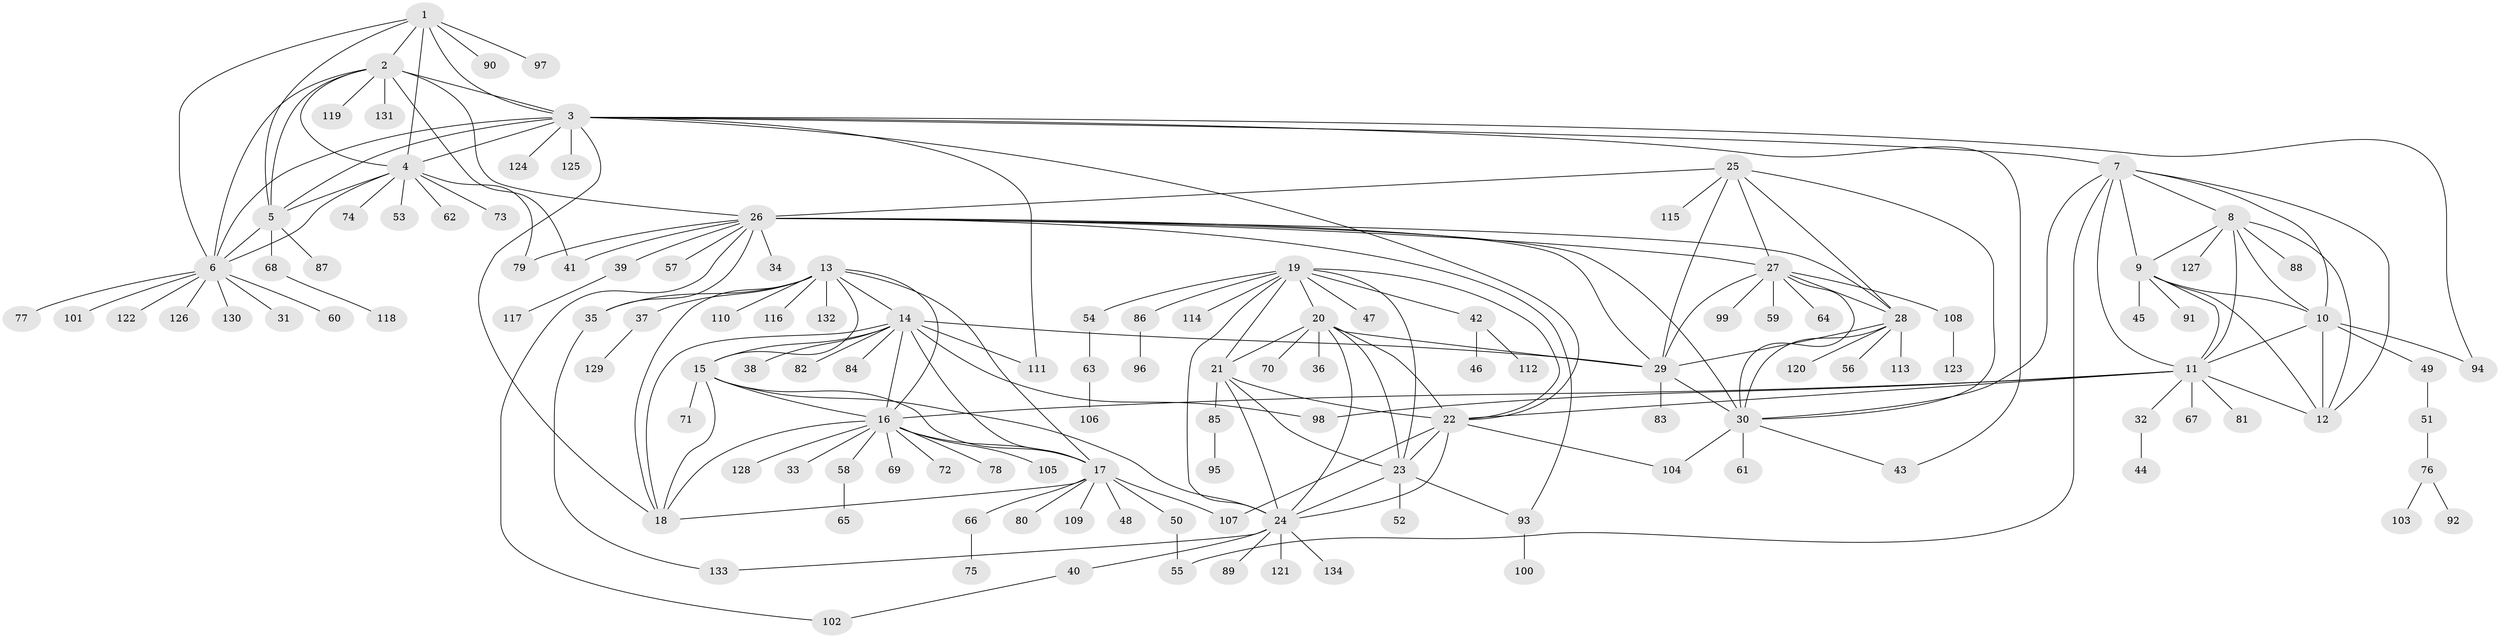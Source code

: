 // coarse degree distribution, {7: 0.024691358024691357, 5: 0.037037037037037035, 8: 0.07407407407407407, 2: 0.1728395061728395, 1: 0.5432098765432098, 10: 0.024691358024691357, 6: 0.04938271604938271, 12: 0.012345679012345678, 9: 0.04938271604938271, 3: 0.012345679012345678}
// Generated by graph-tools (version 1.1) at 2025/37/03/04/25 23:37:49]
// undirected, 134 vertices, 202 edges
graph export_dot {
  node [color=gray90,style=filled];
  1;
  2;
  3;
  4;
  5;
  6;
  7;
  8;
  9;
  10;
  11;
  12;
  13;
  14;
  15;
  16;
  17;
  18;
  19;
  20;
  21;
  22;
  23;
  24;
  25;
  26;
  27;
  28;
  29;
  30;
  31;
  32;
  33;
  34;
  35;
  36;
  37;
  38;
  39;
  40;
  41;
  42;
  43;
  44;
  45;
  46;
  47;
  48;
  49;
  50;
  51;
  52;
  53;
  54;
  55;
  56;
  57;
  58;
  59;
  60;
  61;
  62;
  63;
  64;
  65;
  66;
  67;
  68;
  69;
  70;
  71;
  72;
  73;
  74;
  75;
  76;
  77;
  78;
  79;
  80;
  81;
  82;
  83;
  84;
  85;
  86;
  87;
  88;
  89;
  90;
  91;
  92;
  93;
  94;
  95;
  96;
  97;
  98;
  99;
  100;
  101;
  102;
  103;
  104;
  105;
  106;
  107;
  108;
  109;
  110;
  111;
  112;
  113;
  114;
  115;
  116;
  117;
  118;
  119;
  120;
  121;
  122;
  123;
  124;
  125;
  126;
  127;
  128;
  129;
  130;
  131;
  132;
  133;
  134;
  1 -- 2;
  1 -- 3;
  1 -- 4;
  1 -- 5;
  1 -- 6;
  1 -- 90;
  1 -- 97;
  2 -- 3;
  2 -- 4;
  2 -- 5;
  2 -- 6;
  2 -- 26;
  2 -- 41;
  2 -- 119;
  2 -- 131;
  3 -- 4;
  3 -- 5;
  3 -- 6;
  3 -- 7;
  3 -- 18;
  3 -- 22;
  3 -- 43;
  3 -- 94;
  3 -- 111;
  3 -- 124;
  3 -- 125;
  4 -- 5;
  4 -- 6;
  4 -- 53;
  4 -- 62;
  4 -- 73;
  4 -- 74;
  4 -- 79;
  5 -- 6;
  5 -- 68;
  5 -- 87;
  6 -- 31;
  6 -- 60;
  6 -- 77;
  6 -- 101;
  6 -- 122;
  6 -- 126;
  6 -- 130;
  7 -- 8;
  7 -- 9;
  7 -- 10;
  7 -- 11;
  7 -- 12;
  7 -- 30;
  7 -- 55;
  8 -- 9;
  8 -- 10;
  8 -- 11;
  8 -- 12;
  8 -- 88;
  8 -- 127;
  9 -- 10;
  9 -- 11;
  9 -- 12;
  9 -- 45;
  9 -- 91;
  10 -- 11;
  10 -- 12;
  10 -- 49;
  10 -- 94;
  11 -- 12;
  11 -- 16;
  11 -- 22;
  11 -- 32;
  11 -- 67;
  11 -- 81;
  11 -- 98;
  13 -- 14;
  13 -- 15;
  13 -- 16;
  13 -- 17;
  13 -- 18;
  13 -- 35;
  13 -- 37;
  13 -- 110;
  13 -- 116;
  13 -- 132;
  14 -- 15;
  14 -- 16;
  14 -- 17;
  14 -- 18;
  14 -- 29;
  14 -- 38;
  14 -- 82;
  14 -- 84;
  14 -- 98;
  14 -- 111;
  15 -- 16;
  15 -- 17;
  15 -- 18;
  15 -- 24;
  15 -- 71;
  16 -- 17;
  16 -- 18;
  16 -- 33;
  16 -- 58;
  16 -- 69;
  16 -- 72;
  16 -- 78;
  16 -- 105;
  16 -- 128;
  17 -- 18;
  17 -- 48;
  17 -- 50;
  17 -- 66;
  17 -- 80;
  17 -- 107;
  17 -- 109;
  19 -- 20;
  19 -- 21;
  19 -- 22;
  19 -- 23;
  19 -- 24;
  19 -- 42;
  19 -- 47;
  19 -- 54;
  19 -- 86;
  19 -- 114;
  20 -- 21;
  20 -- 22;
  20 -- 23;
  20 -- 24;
  20 -- 29;
  20 -- 36;
  20 -- 70;
  21 -- 22;
  21 -- 23;
  21 -- 24;
  21 -- 85;
  22 -- 23;
  22 -- 24;
  22 -- 104;
  22 -- 107;
  23 -- 24;
  23 -- 52;
  23 -- 93;
  24 -- 40;
  24 -- 89;
  24 -- 121;
  24 -- 133;
  24 -- 134;
  25 -- 26;
  25 -- 27;
  25 -- 28;
  25 -- 29;
  25 -- 30;
  25 -- 115;
  26 -- 27;
  26 -- 28;
  26 -- 29;
  26 -- 30;
  26 -- 34;
  26 -- 35;
  26 -- 39;
  26 -- 41;
  26 -- 57;
  26 -- 79;
  26 -- 93;
  26 -- 102;
  27 -- 28;
  27 -- 29;
  27 -- 30;
  27 -- 59;
  27 -- 64;
  27 -- 99;
  27 -- 108;
  28 -- 29;
  28 -- 30;
  28 -- 56;
  28 -- 113;
  28 -- 120;
  29 -- 30;
  29 -- 83;
  30 -- 43;
  30 -- 61;
  30 -- 104;
  32 -- 44;
  35 -- 133;
  37 -- 129;
  39 -- 117;
  40 -- 102;
  42 -- 46;
  42 -- 112;
  49 -- 51;
  50 -- 55;
  51 -- 76;
  54 -- 63;
  58 -- 65;
  63 -- 106;
  66 -- 75;
  68 -- 118;
  76 -- 92;
  76 -- 103;
  85 -- 95;
  86 -- 96;
  93 -- 100;
  108 -- 123;
}
